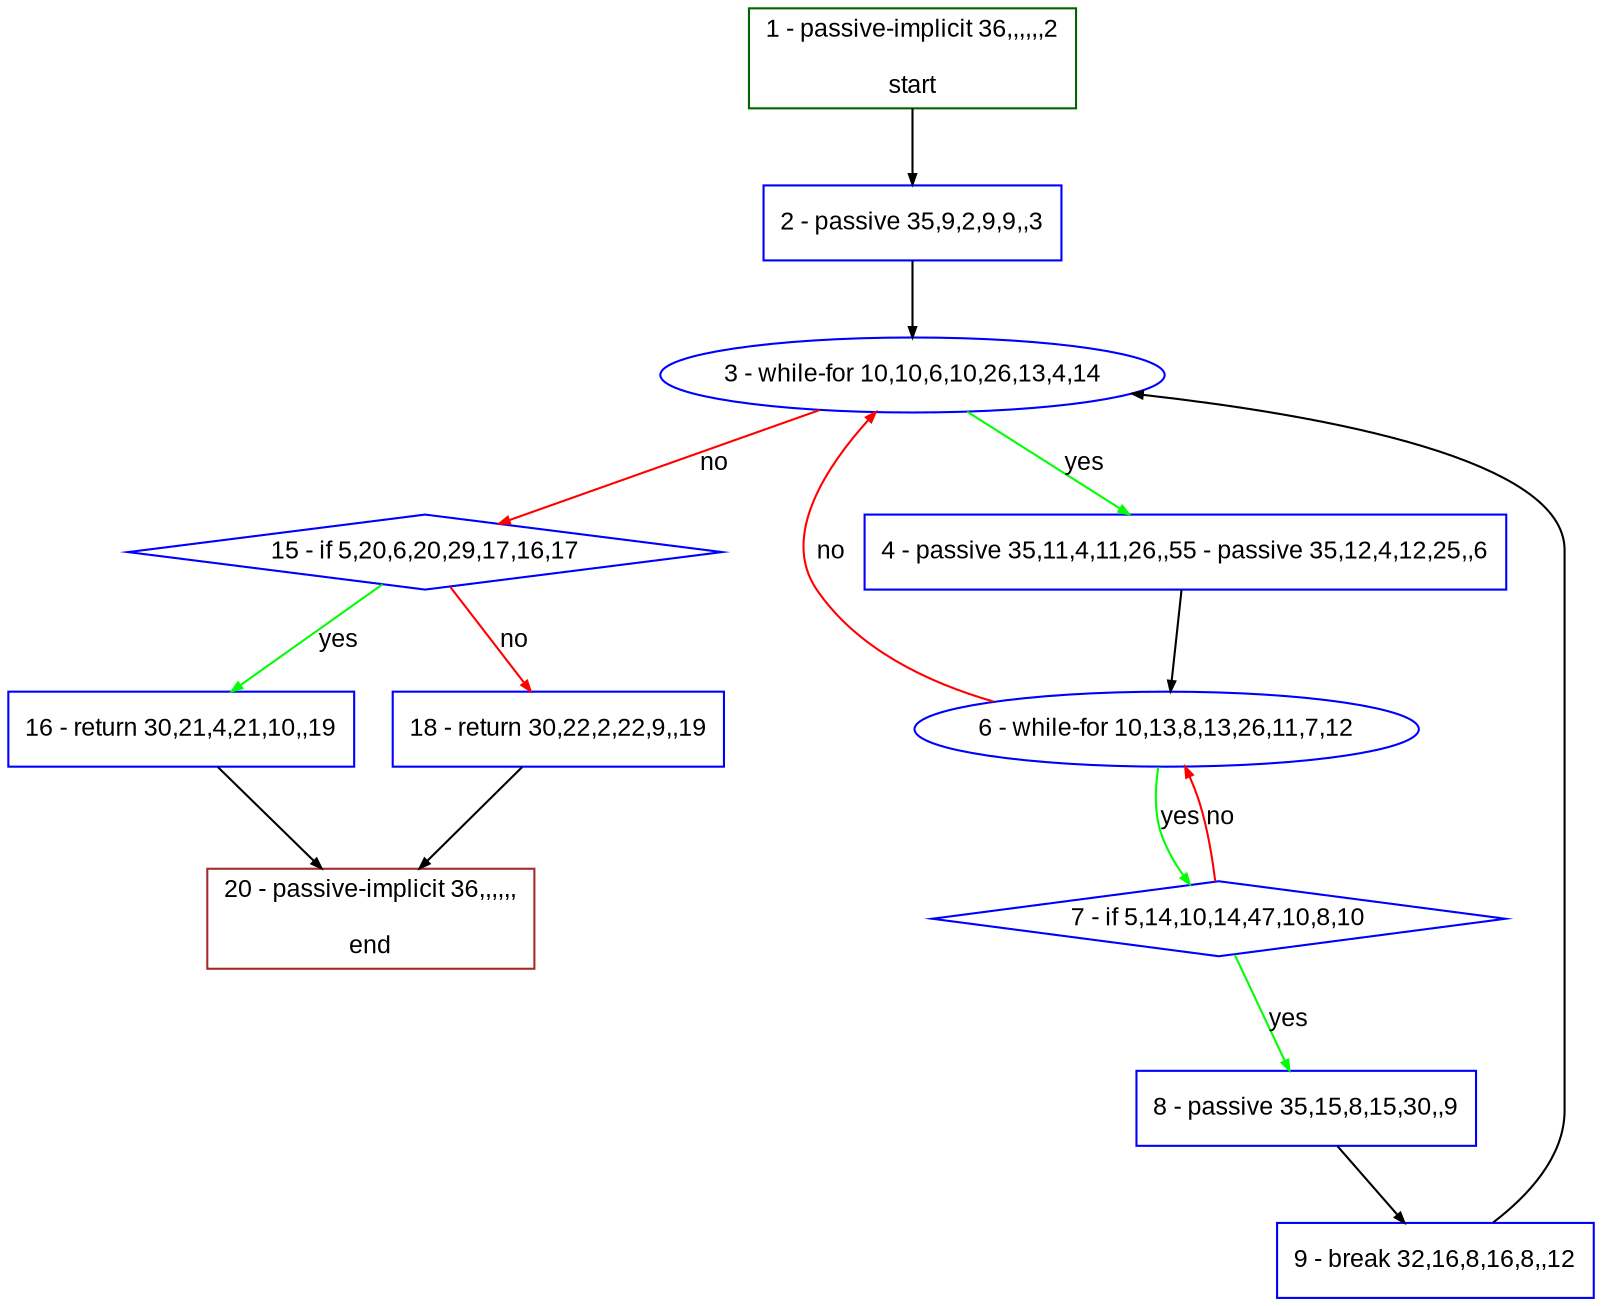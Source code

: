 digraph "" {
  graph [bgcolor="white", fillcolor="#FFFFCC", pack="true", packmode="clust", fontname="Arial", label="", fontsize="12", compound="true", style="rounded,filled"];
  node [node_initialized="no", fillcolor="white", fontname="Arial", label="", color="grey", fontsize="12", fixedsize="false", compound="true", shape="rectangle", style="filled"];
  edge [arrowtail="none", lhead="", fontcolor="black", fontname="Arial", label="", color="black", fontsize="12", arrowhead="normal", arrowsize="0.5", compound="true", ltail="", dir="forward"];
  __N1 [fillcolor="#ffffff", label="2 - passive 35,9,2,9,9,,3", color="#0000ff", shape="box", style="filled"];
  __N2 [fillcolor="#ffffff", label="1 - passive-implicit 36,,,,,,2\n\nstart", color="#006400", shape="box", style="filled"];
  __N3 [fillcolor="#ffffff", label="3 - while-for 10,10,6,10,26,13,4,14", color="#0000ff", shape="oval", style="filled"];
  __N4 [fillcolor="#ffffff", label="4 - passive 35,11,4,11,26,,55 - passive 35,12,4,12,25,,6", color="#0000ff", shape="box", style="filled"];
  __N5 [fillcolor="#ffffff", label="15 - if 5,20,6,20,29,17,16,17", color="#0000ff", shape="diamond", style="filled"];
  __N6 [fillcolor="#ffffff", label="6 - while-for 10,13,8,13,26,11,7,12", color="#0000ff", shape="oval", style="filled"];
  __N7 [fillcolor="#ffffff", label="7 - if 5,14,10,14,47,10,8,10", color="#0000ff", shape="diamond", style="filled"];
  __N8 [fillcolor="#ffffff", label="8 - passive 35,15,8,15,30,,9", color="#0000ff", shape="box", style="filled"];
  __N9 [fillcolor="#ffffff", label="9 - break 32,16,8,16,8,,12", color="#0000ff", shape="box", style="filled"];
  __N10 [fillcolor="#ffffff", label="16 - return 30,21,4,21,10,,19", color="#0000ff", shape="box", style="filled"];
  __N11 [fillcolor="#ffffff", label="18 - return 30,22,2,22,9,,19", color="#0000ff", shape="box", style="filled"];
  __N12 [fillcolor="#ffffff", label="20 - passive-implicit 36,,,,,,\n\nend", color="#a52a2a", shape="box", style="filled"];
  __N2 -> __N1 [arrowtail="none", color="#000000", label="", arrowhead="normal", dir="forward"];
  __N1 -> __N3 [arrowtail="none", color="#000000", label="", arrowhead="normal", dir="forward"];
  __N3 -> __N4 [arrowtail="none", color="#00ff00", label="yes", arrowhead="normal", dir="forward"];
  __N3 -> __N5 [arrowtail="none", color="#ff0000", label="no", arrowhead="normal", dir="forward"];
  __N4 -> __N6 [arrowtail="none", color="#000000", label="", arrowhead="normal", dir="forward"];
  __N6 -> __N3 [arrowtail="none", color="#ff0000", label="no", arrowhead="normal", dir="forward"];
  __N6 -> __N7 [arrowtail="none", color="#00ff00", label="yes", arrowhead="normal", dir="forward"];
  __N7 -> __N6 [arrowtail="none", color="#ff0000", label="no", arrowhead="normal", dir="forward"];
  __N7 -> __N8 [arrowtail="none", color="#00ff00", label="yes", arrowhead="normal", dir="forward"];
  __N8 -> __N9 [arrowtail="none", color="#000000", label="", arrowhead="normal", dir="forward"];
  __N9 -> __N3 [arrowtail="none", color="#000000", label="", arrowhead="normal", dir="forward"];
  __N5 -> __N10 [arrowtail="none", color="#00ff00", label="yes", arrowhead="normal", dir="forward"];
  __N5 -> __N11 [arrowtail="none", color="#ff0000", label="no", arrowhead="normal", dir="forward"];
  __N10 -> __N12 [arrowtail="none", color="#000000", label="", arrowhead="normal", dir="forward"];
  __N11 -> __N12 [arrowtail="none", color="#000000", label="", arrowhead="normal", dir="forward"];
}
